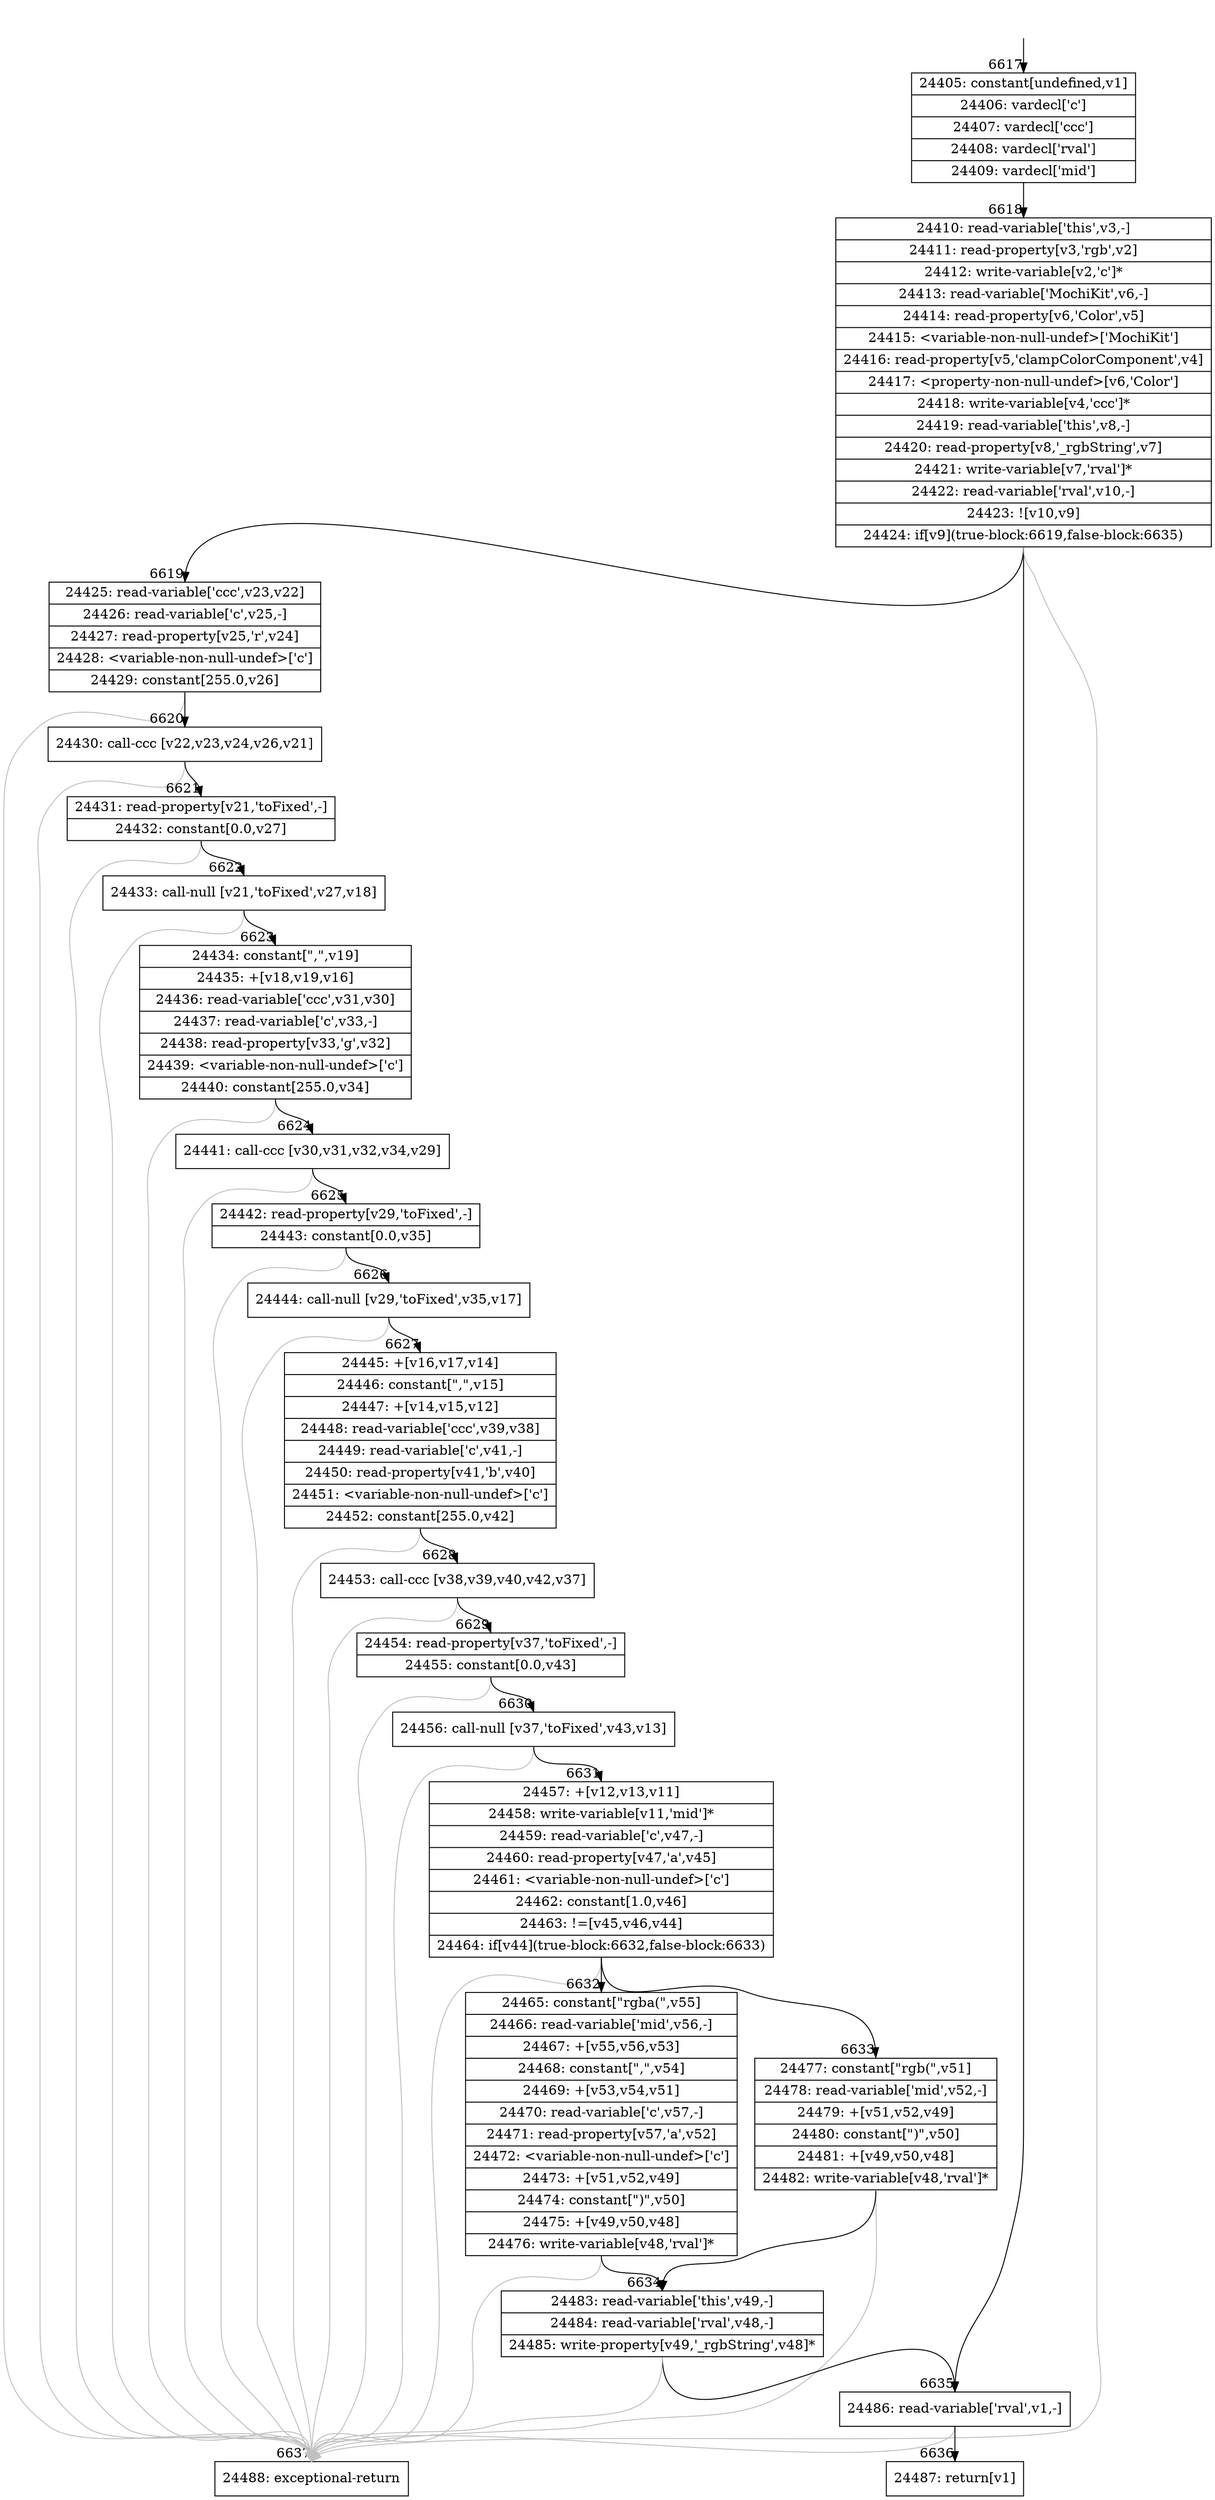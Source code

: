 digraph {
rankdir="TD"
BB_entry445[shape=none,label=""];
BB_entry445 -> BB6617 [tailport=s, headport=n, headlabel="    6617"]
BB6617 [shape=record label="{24405: constant[undefined,v1]|24406: vardecl['c']|24407: vardecl['ccc']|24408: vardecl['rval']|24409: vardecl['mid']}" ] 
BB6617 -> BB6618 [tailport=s, headport=n, headlabel="      6618"]
BB6618 [shape=record label="{24410: read-variable['this',v3,-]|24411: read-property[v3,'rgb',v2]|24412: write-variable[v2,'c']*|24413: read-variable['MochiKit',v6,-]|24414: read-property[v6,'Color',v5]|24415: \<variable-non-null-undef\>['MochiKit']|24416: read-property[v5,'clampColorComponent',v4]|24417: \<property-non-null-undef\>[v6,'Color']|24418: write-variable[v4,'ccc']*|24419: read-variable['this',v8,-]|24420: read-property[v8,'_rgbString',v7]|24421: write-variable[v7,'rval']*|24422: read-variable['rval',v10,-]|24423: ![v10,v9]|24424: if[v9](true-block:6619,false-block:6635)}" ] 
BB6618 -> BB6619 [tailport=s, headport=n, headlabel="      6619"]
BB6618 -> BB6635 [tailport=s, headport=n, headlabel="      6635"]
BB6618 -> BB6637 [tailport=s, headport=n, color=gray, headlabel="      6637"]
BB6619 [shape=record label="{24425: read-variable['ccc',v23,v22]|24426: read-variable['c',v25,-]|24427: read-property[v25,'r',v24]|24428: \<variable-non-null-undef\>['c']|24429: constant[255.0,v26]}" ] 
BB6619 -> BB6620 [tailport=s, headport=n, headlabel="      6620"]
BB6619 -> BB6637 [tailport=s, headport=n, color=gray]
BB6620 [shape=record label="{24430: call-ccc [v22,v23,v24,v26,v21]}" ] 
BB6620 -> BB6621 [tailport=s, headport=n, headlabel="      6621"]
BB6620 -> BB6637 [tailport=s, headport=n, color=gray]
BB6621 [shape=record label="{24431: read-property[v21,'toFixed',-]|24432: constant[0.0,v27]}" ] 
BB6621 -> BB6622 [tailport=s, headport=n, headlabel="      6622"]
BB6621 -> BB6637 [tailport=s, headport=n, color=gray]
BB6622 [shape=record label="{24433: call-null [v21,'toFixed',v27,v18]}" ] 
BB6622 -> BB6623 [tailport=s, headport=n, headlabel="      6623"]
BB6622 -> BB6637 [tailport=s, headport=n, color=gray]
BB6623 [shape=record label="{24434: constant[\",\",v19]|24435: +[v18,v19,v16]|24436: read-variable['ccc',v31,v30]|24437: read-variable['c',v33,-]|24438: read-property[v33,'g',v32]|24439: \<variable-non-null-undef\>['c']|24440: constant[255.0,v34]}" ] 
BB6623 -> BB6624 [tailport=s, headport=n, headlabel="      6624"]
BB6623 -> BB6637 [tailport=s, headport=n, color=gray]
BB6624 [shape=record label="{24441: call-ccc [v30,v31,v32,v34,v29]}" ] 
BB6624 -> BB6625 [tailport=s, headport=n, headlabel="      6625"]
BB6624 -> BB6637 [tailport=s, headport=n, color=gray]
BB6625 [shape=record label="{24442: read-property[v29,'toFixed',-]|24443: constant[0.0,v35]}" ] 
BB6625 -> BB6626 [tailport=s, headport=n, headlabel="      6626"]
BB6625 -> BB6637 [tailport=s, headport=n, color=gray]
BB6626 [shape=record label="{24444: call-null [v29,'toFixed',v35,v17]}" ] 
BB6626 -> BB6627 [tailport=s, headport=n, headlabel="      6627"]
BB6626 -> BB6637 [tailport=s, headport=n, color=gray]
BB6627 [shape=record label="{24445: +[v16,v17,v14]|24446: constant[\",\",v15]|24447: +[v14,v15,v12]|24448: read-variable['ccc',v39,v38]|24449: read-variable['c',v41,-]|24450: read-property[v41,'b',v40]|24451: \<variable-non-null-undef\>['c']|24452: constant[255.0,v42]}" ] 
BB6627 -> BB6628 [tailport=s, headport=n, headlabel="      6628"]
BB6627 -> BB6637 [tailport=s, headport=n, color=gray]
BB6628 [shape=record label="{24453: call-ccc [v38,v39,v40,v42,v37]}" ] 
BB6628 -> BB6629 [tailport=s, headport=n, headlabel="      6629"]
BB6628 -> BB6637 [tailport=s, headport=n, color=gray]
BB6629 [shape=record label="{24454: read-property[v37,'toFixed',-]|24455: constant[0.0,v43]}" ] 
BB6629 -> BB6630 [tailport=s, headport=n, headlabel="      6630"]
BB6629 -> BB6637 [tailport=s, headport=n, color=gray]
BB6630 [shape=record label="{24456: call-null [v37,'toFixed',v43,v13]}" ] 
BB6630 -> BB6631 [tailport=s, headport=n, headlabel="      6631"]
BB6630 -> BB6637 [tailport=s, headport=n, color=gray]
BB6631 [shape=record label="{24457: +[v12,v13,v11]|24458: write-variable[v11,'mid']*|24459: read-variable['c',v47,-]|24460: read-property[v47,'a',v45]|24461: \<variable-non-null-undef\>['c']|24462: constant[1.0,v46]|24463: !=[v45,v46,v44]|24464: if[v44](true-block:6632,false-block:6633)}" ] 
BB6631 -> BB6632 [tailport=s, headport=n, headlabel="      6632"]
BB6631 -> BB6633 [tailport=s, headport=n, headlabel="      6633"]
BB6631 -> BB6637 [tailport=s, headport=n, color=gray]
BB6632 [shape=record label="{24465: constant[\"rgba(\",v55]|24466: read-variable['mid',v56,-]|24467: +[v55,v56,v53]|24468: constant[\",\",v54]|24469: +[v53,v54,v51]|24470: read-variable['c',v57,-]|24471: read-property[v57,'a',v52]|24472: \<variable-non-null-undef\>['c']|24473: +[v51,v52,v49]|24474: constant[\")\",v50]|24475: +[v49,v50,v48]|24476: write-variable[v48,'rval']*}" ] 
BB6632 -> BB6634 [tailport=s, headport=n, headlabel="      6634"]
BB6632 -> BB6637 [tailport=s, headport=n, color=gray]
BB6633 [shape=record label="{24477: constant[\"rgb(\",v51]|24478: read-variable['mid',v52,-]|24479: +[v51,v52,v49]|24480: constant[\")\",v50]|24481: +[v49,v50,v48]|24482: write-variable[v48,'rval']*}" ] 
BB6633 -> BB6634 [tailport=s, headport=n]
BB6633 -> BB6637 [tailport=s, headport=n, color=gray]
BB6634 [shape=record label="{24483: read-variable['this',v49,-]|24484: read-variable['rval',v48,-]|24485: write-property[v49,'_rgbString',v48]*}" ] 
BB6634 -> BB6635 [tailport=s, headport=n]
BB6634 -> BB6637 [tailport=s, headport=n, color=gray]
BB6635 [shape=record label="{24486: read-variable['rval',v1,-]}" ] 
BB6635 -> BB6636 [tailport=s, headport=n, headlabel="      6636"]
BB6635 -> BB6637 [tailport=s, headport=n, color=gray]
BB6636 [shape=record label="{24487: return[v1]}" ] 
BB6637 [shape=record label="{24488: exceptional-return}" ] 
//#$~ 4677
}
